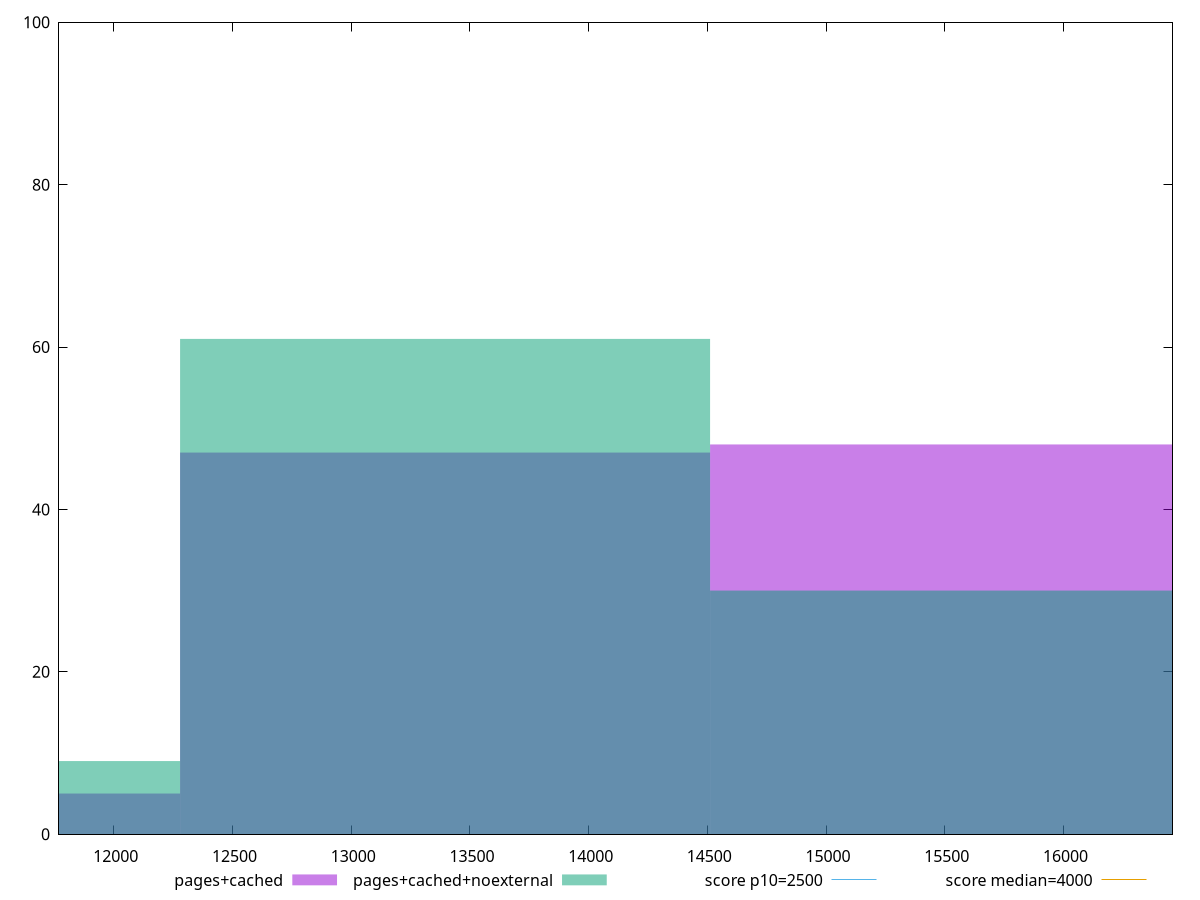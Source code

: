 reset

$pagesCached <<EOF
13395.313231884134 47
11162.761026570113 5
15627.865437198157 48
EOF

$pagesCachedNoexternal <<EOF
13395.313231884134 61
11162.761026570113 9
15627.865437198157 30
EOF

set key outside below
set boxwidth 2232.5522053140226
set xrange [11768.957999999999:16459.468999999997]
set yrange [0:100]
set trange [0:100]
set style fill transparent solid 0.5 noborder

set parametric
set terminal svg size 640, 500 enhanced background rgb 'white'
set output "reprap/largest-contentful-paint/comparison/histogram/1_vs_2.svg"

plot $pagesCached title "pages+cached" with boxes, \
     $pagesCachedNoexternal title "pages+cached+noexternal" with boxes, \
     2500,t title "score p10=2500", \
     4000,t title "score median=4000"

reset
